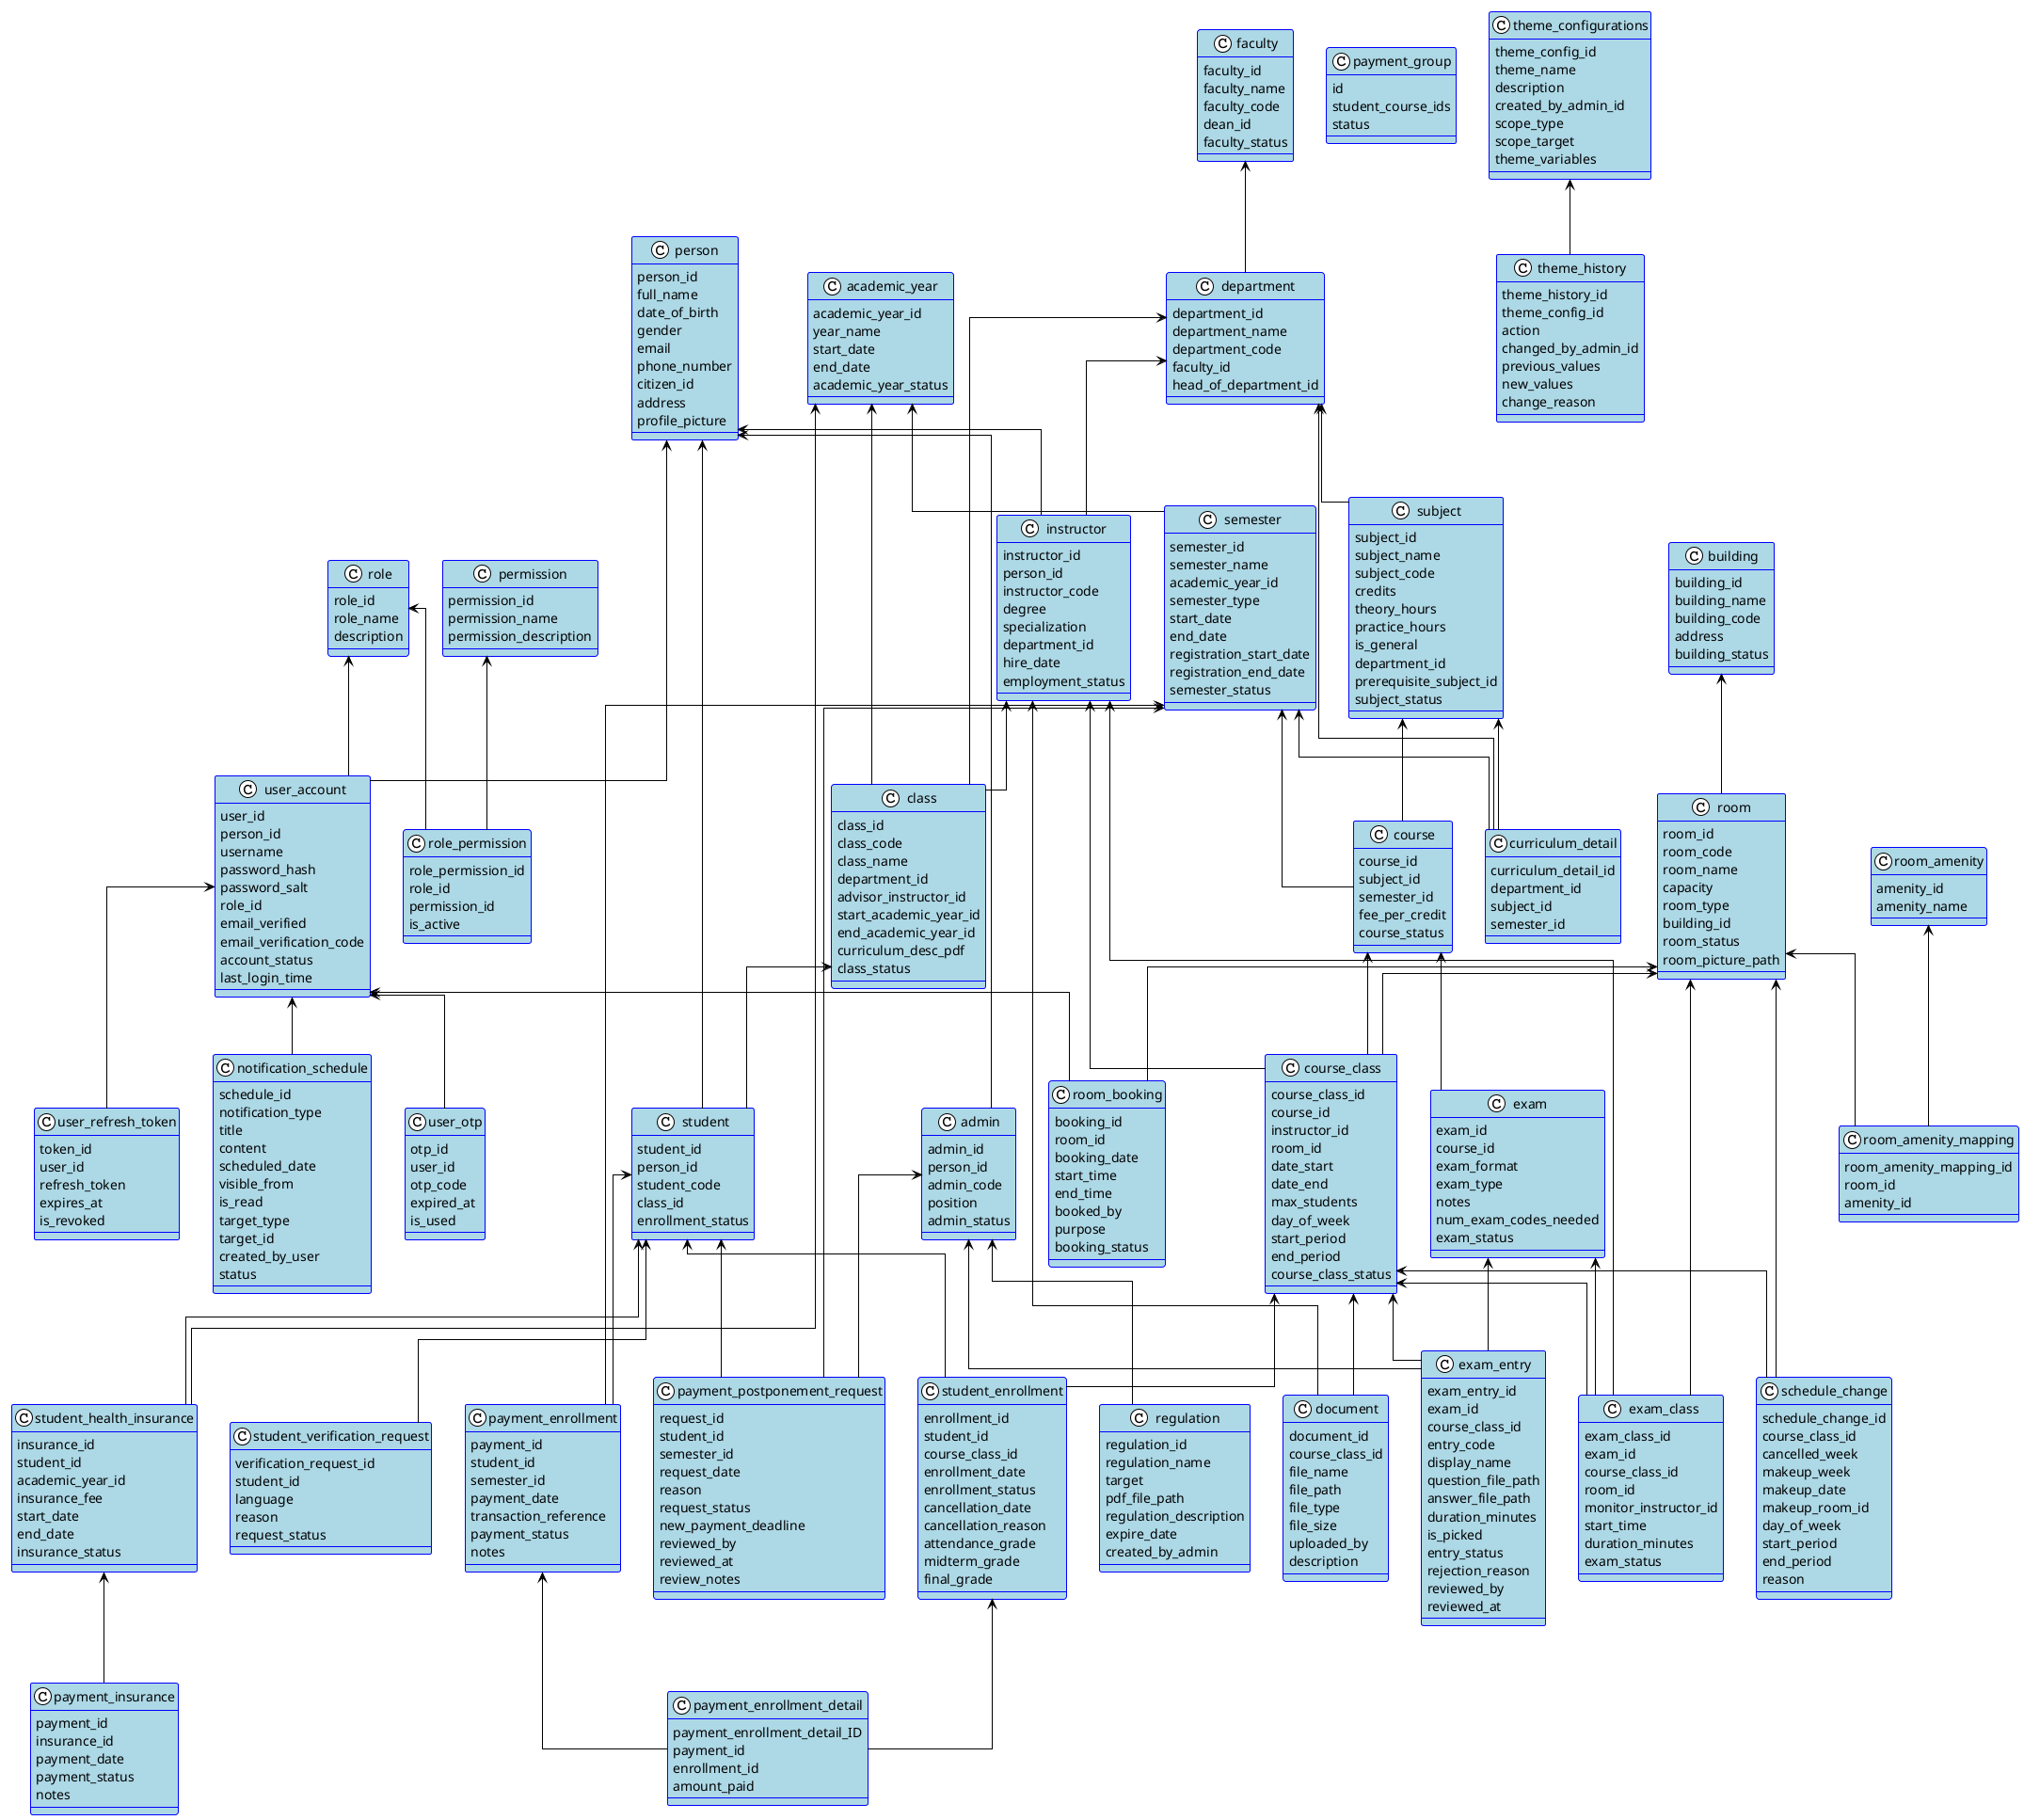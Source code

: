 @startuml
!theme plain
top to bottom direction
skinparam classAttributeIconSize 0
skinparam linetype ortho

skinparam class {
  BackgroundColor LightBlue
  BorderColor Blue
}

' Level 0 tables
class curriculum_detail {
  curriculum_detail_id
  department_id
  subject_id
  semester_id
}
class department {
  department_id
  department_name
  department_code
  faculty_id
  head_of_department_id
}
class document {
  document_id
  course_class_id
  file_name
  file_path
  file_type
  file_size
  uploaded_by
  description
}
class exam_class {
  exam_class_id
  exam_id
  course_class_id
  room_id
  monitor_instructor_id
  start_time
  duration_minutes
  exam_status
}
class exam_entry {
  exam_entry_id
  exam_id
  course_class_id
  entry_code
  display_name
  question_file_path
  answer_file_path
  duration_minutes
  is_picked
  entry_status
  rejection_reason
  reviewed_by
  reviewed_at
}
class faculty {
  faculty_id
  faculty_name
  faculty_code
  dean_id
  faculty_status
}
class notification_schedule {
  schedule_id
  notification_type
  title
  content
  scheduled_date
  visible_from
  is_read
  target_type
  target_id
  created_by_user
  status
}
class payment_enrollment_detail {
  payment_enrollment_detail_ID
  payment_id
  enrollment_id
  amount_paid
}
class payment_group {
  id
  student_course_ids
  status
}
class payment_insurance {
  payment_id
  insurance_id
  payment_date
  payment_status
  notes
}
class payment_postponement_request {
  request_id
  student_id
  semester_id
  request_date
  reason
  request_status
  new_payment_deadline
  reviewed_by
  reviewed_at
  review_notes
}
class regulation {
  regulation_id
  regulation_name
  target
  pdf_file_path
  regulation_description
  expire_date
  created_by_admin
}
class role_permission {
  role_permission_id
  role_id
  permission_id
  is_active
}
class room_amenity_mapping {
  room_amenity_mapping_id
  room_id
  amenity_id
}
class room_booking {
  booking_id
  room_id
  booking_date
  start_time
  end_time
  booked_by
  purpose
  booking_status
}
class schedule_change {
  schedule_change_id
  course_class_id
  cancelled_week
  makeup_week
  makeup_date
  makeup_room_id
  day_of_week
  start_period
  end_period
  reason
}
class student_verification_request {
  verification_request_id
  student_id
  language
  reason
  request_status
}
class subject {
  subject_id
  subject_name
  subject_code
  credits
  theory_hours
  practice_hours
  is_general
  department_id
  prerequisite_subject_id
  subject_status
}
class theme_history {
  theme_history_id
  theme_config_id
  action
  changed_by_admin_id
  previous_values
  new_values
  change_reason
}
class user_otp {
  otp_id
  user_id
  otp_code
  expired_at
  is_used
}
class user_refresh_token {
  token_id
  user_id
  refresh_token
  expires_at
  is_revoked
}

' Level 1 tables
class admin {
  admin_id
  person_id
  admin_code
  position
  admin_status
}
class exam {
  exam_id
  course_id
  exam_format
  exam_type
  notes
  num_exam_codes_needed
  exam_status
}
class payment_enrollment {
  payment_id
  student_id
  semester_id
  payment_date
  transaction_reference
  payment_status
  notes
}
class permission {
  permission_id
  permission_name
  permission_description
}
class room_amenity {
  amenity_id
  amenity_name
}
class student_enrollment {
  enrollment_id
  student_id
  course_class_id
  enrollment_date
  enrollment_status
  cancellation_date
  cancellation_reason
  attendance_grade
  midterm_grade
  final_grade
}
class student_health_insurance {
  insurance_id
  student_id
  academic_year_id
  insurance_fee
  start_date
  end_date
  insurance_status
}
class theme_configurations {
  theme_config_id
  theme_name
  description
  created_by_admin_id
  scope_type
  scope_target
  theme_variables
}
class user_account {
  user_id
  person_id
  username
  password_hash
  password_salt
  role_id
  email_verified
  email_verification_code
  account_status
  last_login_time
}

' Level 2 tables
class course_class {
  course_class_id
  course_id
  instructor_id
  room_id
  date_start
  date_end
  max_students
  day_of_week
  start_period
  end_period
  course_class_status
}
class role {
  role_id
  role_name
  description
}
class student {
  student_id
  person_id
  student_code
  class_id
  enrollment_status
}

' Level 3 tables
class class {
  class_id
  class_code
  class_name
  department_id
  advisor_instructor_id
  start_academic_year_id
  end_academic_year_id
  curriculum_desc_pdf
  class_status
}
class course {
  course_id
  subject_id
  semester_id
  fee_per_credit
  course_status
}
class room {
  room_id
  room_code
  room_name
  capacity
  room_type
  building_id
  room_status
  room_picture_path
}

' Level 4 tables
class building {
  building_id
  building_name
  building_code
  address
  building_status
}
class instructor {
  instructor_id
  person_id
  instructor_code
  degree
  specialization
  department_id
  hire_date
  employment_status
}
class semester {
  semester_id
  semester_name
  academic_year_id
  semester_type
  start_date
  end_date
  registration_start_date
  registration_end_date
  semester_status
}

' Level 5 tables
class academic_year {
  academic_year_id
  year_name
  start_date
  end_date
  academic_year_status
}
class person {
  person_id
  full_name
  date_of_birth
  gender
  email
  phone_number
  citizen_id
  address
  profile_picture
}

' Relationships
role <-- role_permission
permission <-- role_permission
person <-- user_account
role <-- user_account
user_account <-- user_otp
user_account <-- user_refresh_token
building <-- room
room <-- room_amenity_mapping
room_amenity <-- room_amenity_mapping
academic_year <-- semester
faculty <-- department
person <-- instructor
department <-- instructor
department <-- subject
department <-- class
instructor <-- class
academic_year <-- class
person <-- student
class <-- student
person <-- admin
department <-- curriculum_detail
subject <-- curriculum_detail
semester <-- curriculum_detail
subject <-- course
semester <-- course
course <-- course_class
instructor <-- course_class
room <-- course_class
student <-- student_enrollment
course_class <-- student_enrollment
course_class <-- schedule_change
room <-- schedule_change
course_class <-- document
instructor <-- document
user_account <-- notification_schedule
course <-- exam
exam <-- exam_entry
course_class <-- exam_entry
admin <-- exam_entry
exam <-- exam_class
course_class <-- exam_class
room <-- exam_class
instructor <-- exam_class
student <-- student_health_insurance
academic_year <-- student_health_insurance
student <-- payment_enrollment
semester <-- payment_enrollment
payment_enrollment <-- payment_enrollment_detail
student_enrollment <-- payment_enrollment_detail
student_health_insurance <-- payment_insurance
room <-- room_booking
user_account <-- room_booking
admin <-- regulation
student <-- student_verification_request
student <-- payment_postponement_request
semester <-- payment_postponement_request
admin <-- payment_postponement_request
theme_configurations <-- theme_history
@enduml